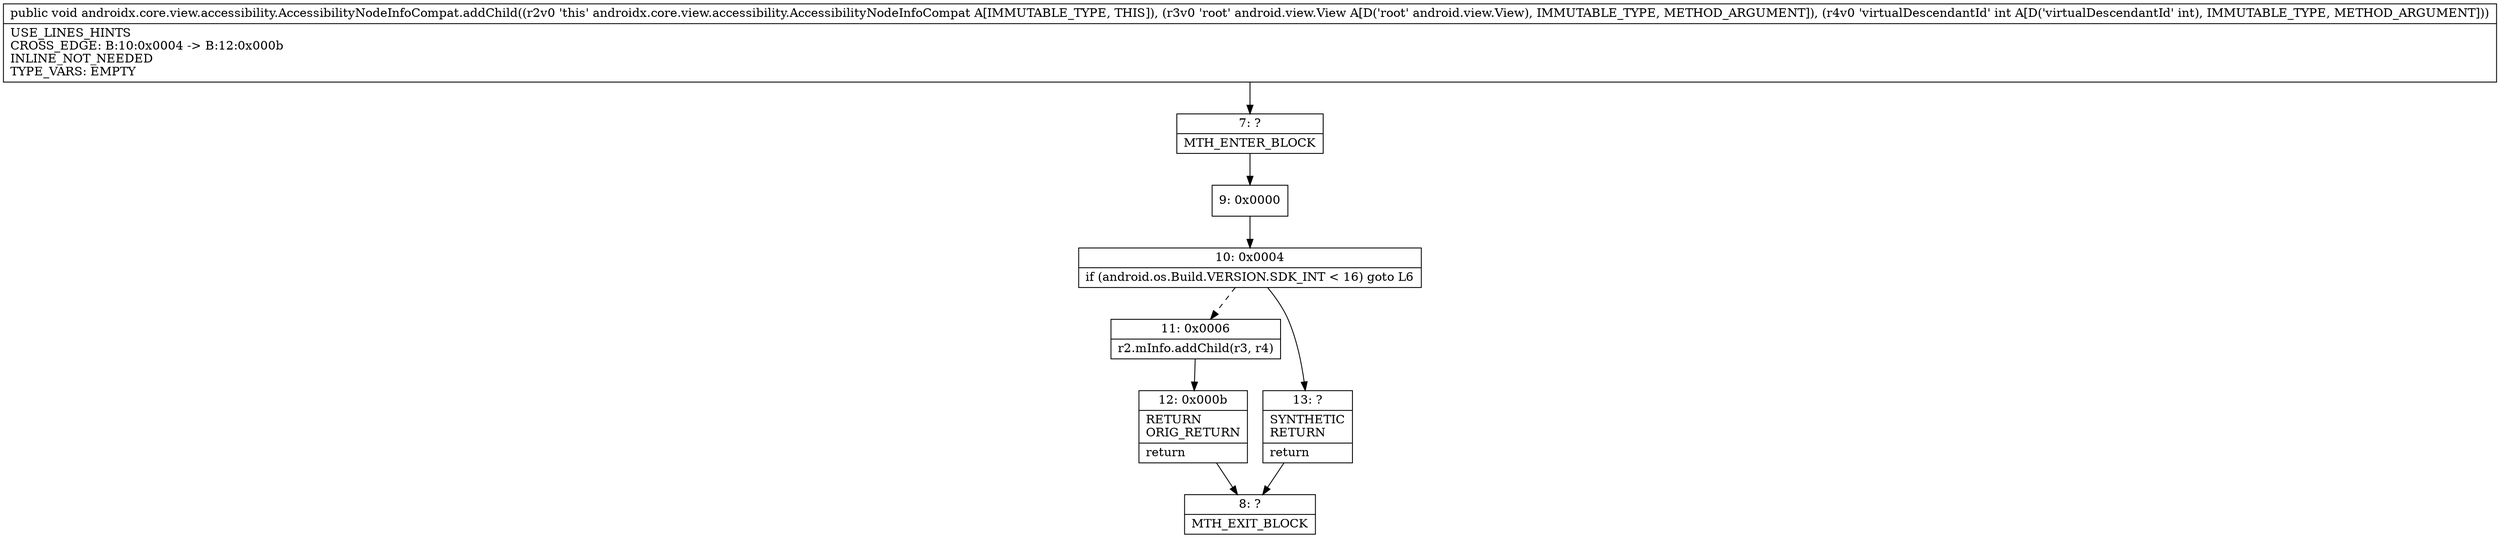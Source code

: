 digraph "CFG forandroidx.core.view.accessibility.AccessibilityNodeInfoCompat.addChild(Landroid\/view\/View;I)V" {
Node_7 [shape=record,label="{7\:\ ?|MTH_ENTER_BLOCK\l}"];
Node_9 [shape=record,label="{9\:\ 0x0000}"];
Node_10 [shape=record,label="{10\:\ 0x0004|if (android.os.Build.VERSION.SDK_INT \< 16) goto L6\l}"];
Node_11 [shape=record,label="{11\:\ 0x0006|r2.mInfo.addChild(r3, r4)\l}"];
Node_12 [shape=record,label="{12\:\ 0x000b|RETURN\lORIG_RETURN\l|return\l}"];
Node_8 [shape=record,label="{8\:\ ?|MTH_EXIT_BLOCK\l}"];
Node_13 [shape=record,label="{13\:\ ?|SYNTHETIC\lRETURN\l|return\l}"];
MethodNode[shape=record,label="{public void androidx.core.view.accessibility.AccessibilityNodeInfoCompat.addChild((r2v0 'this' androidx.core.view.accessibility.AccessibilityNodeInfoCompat A[IMMUTABLE_TYPE, THIS]), (r3v0 'root' android.view.View A[D('root' android.view.View), IMMUTABLE_TYPE, METHOD_ARGUMENT]), (r4v0 'virtualDescendantId' int A[D('virtualDescendantId' int), IMMUTABLE_TYPE, METHOD_ARGUMENT]))  | USE_LINES_HINTS\lCROSS_EDGE: B:10:0x0004 \-\> B:12:0x000b\lINLINE_NOT_NEEDED\lTYPE_VARS: EMPTY\l}"];
MethodNode -> Node_7;Node_7 -> Node_9;
Node_9 -> Node_10;
Node_10 -> Node_11[style=dashed];
Node_10 -> Node_13;
Node_11 -> Node_12;
Node_12 -> Node_8;
Node_13 -> Node_8;
}


